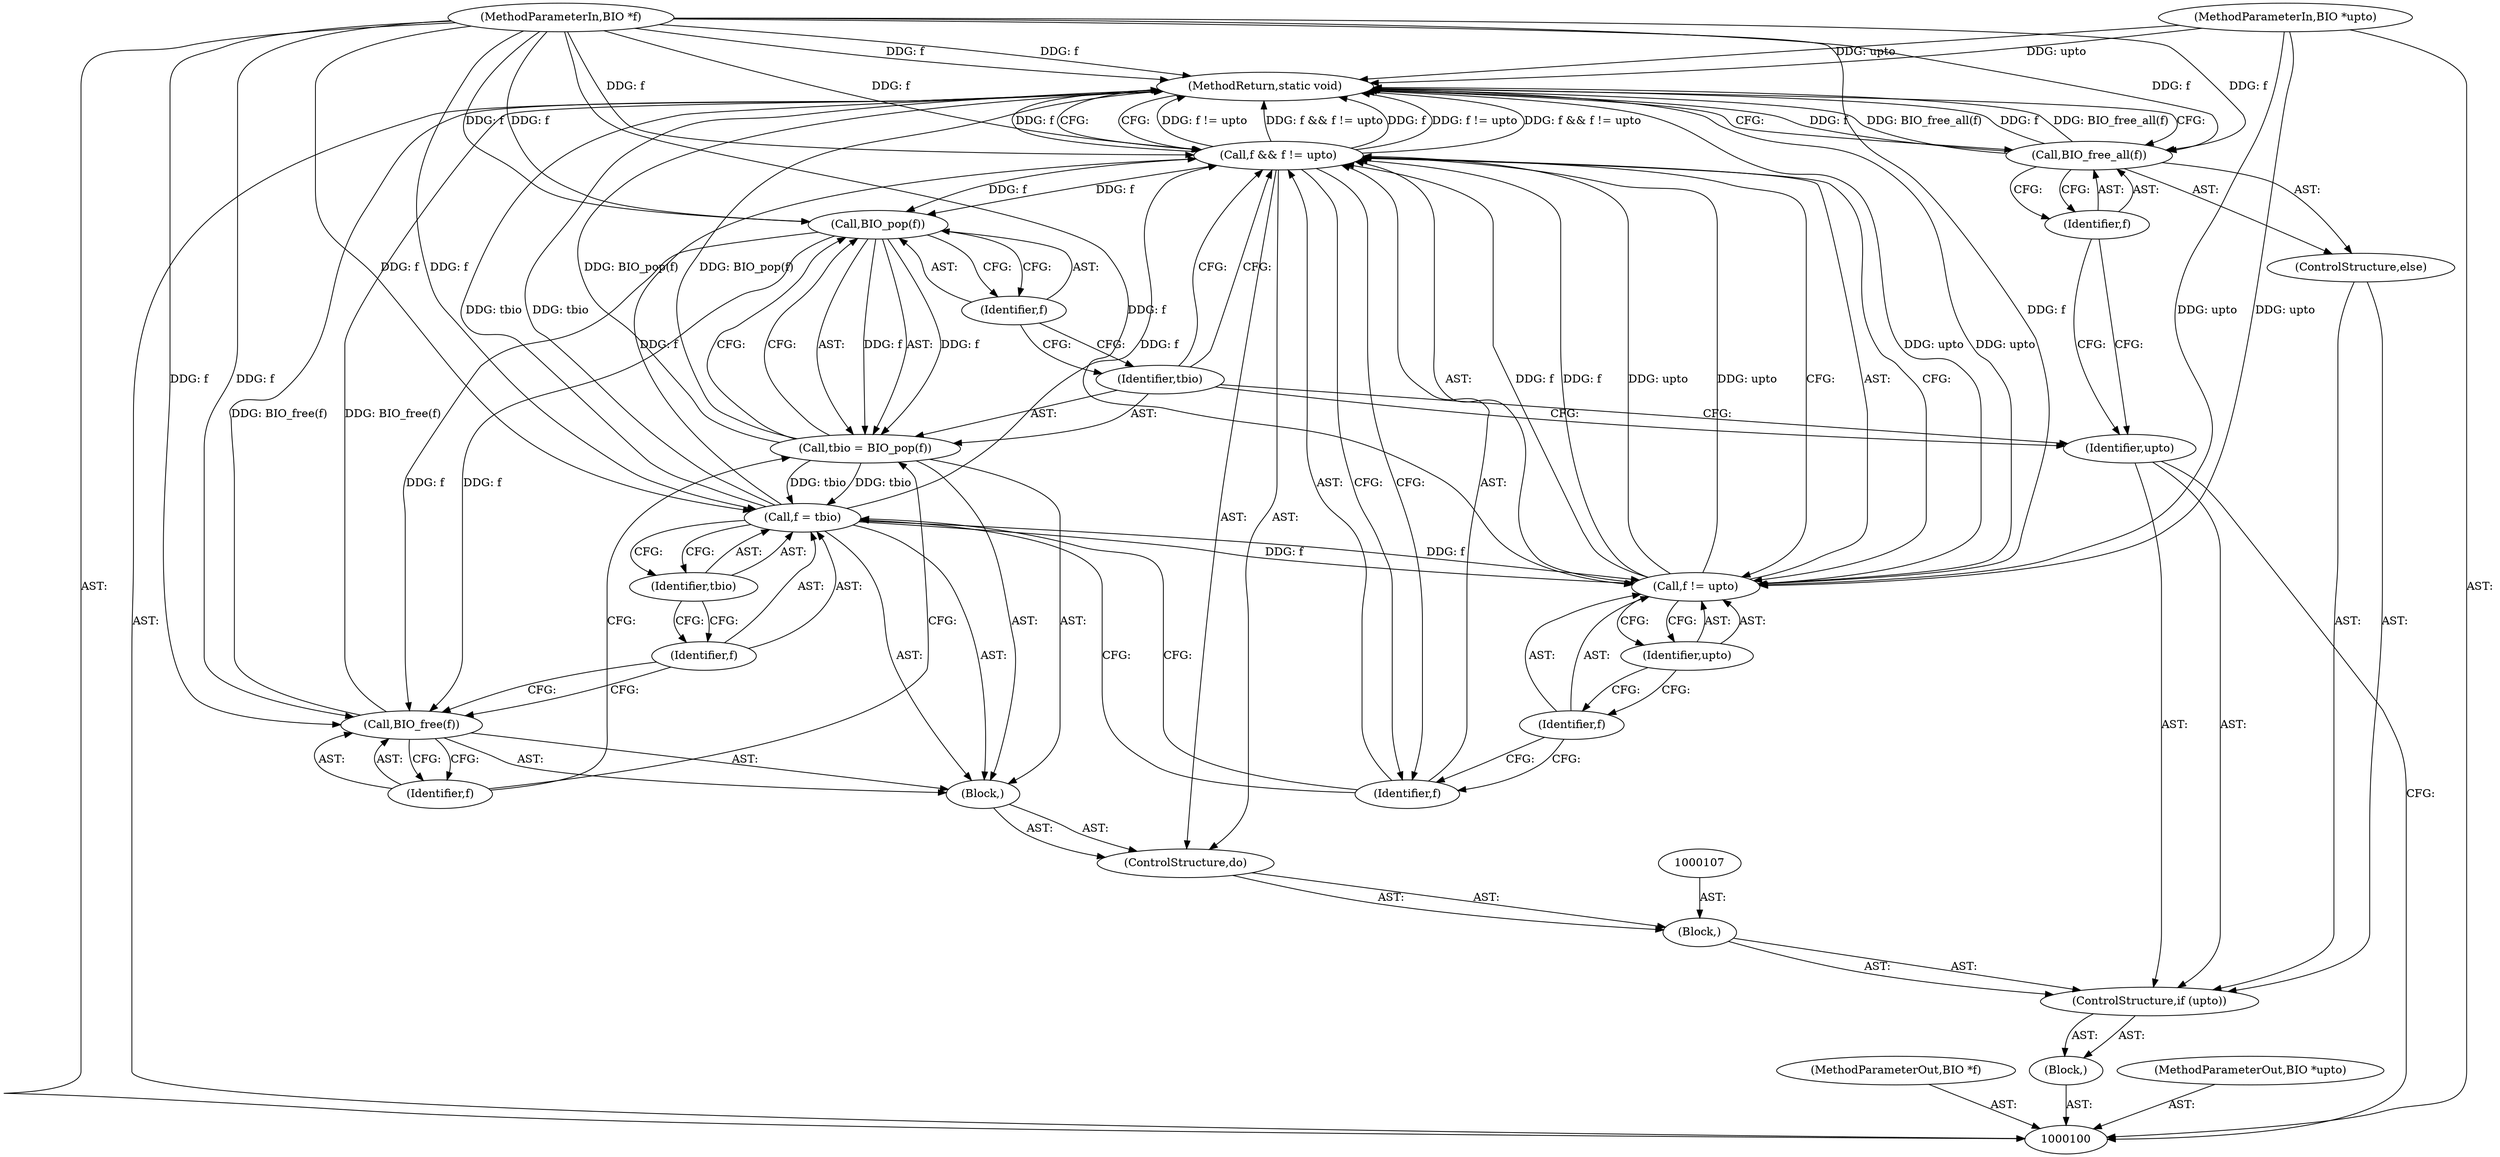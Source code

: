 digraph "0_openssl_cd30f03ac5bf2962f44bd02ae8d88245dff2f12c_1" {
"1000127" [label="(MethodReturn,static void)"];
"1000101" [label="(MethodParameterIn,BIO *f)"];
"1000159" [label="(MethodParameterOut,BIO *f)"];
"1000102" [label="(MethodParameterIn,BIO *upto)"];
"1000160" [label="(MethodParameterOut,BIO *upto)"];
"1000116" [label="(Call,f = tbio)"];
"1000117" [label="(Identifier,f)"];
"1000118" [label="(Identifier,tbio)"];
"1000121" [label="(Call,f != upto)"];
"1000122" [label="(Identifier,f)"];
"1000123" [label="(Identifier,upto)"];
"1000119" [label="(Call,f && f != upto)"];
"1000120" [label="(Identifier,f)"];
"1000124" [label="(ControlStructure,else)"];
"1000126" [label="(Identifier,f)"];
"1000125" [label="(Call,BIO_free_all(f))"];
"1000103" [label="(Block,)"];
"1000104" [label="(ControlStructure,if (upto))"];
"1000105" [label="(Identifier,upto)"];
"1000106" [label="(Block,)"];
"1000108" [label="(ControlStructure,do)"];
"1000109" [label="(Block,)"];
"1000112" [label="(Call,BIO_pop(f))"];
"1000113" [label="(Identifier,f)"];
"1000110" [label="(Call,tbio = BIO_pop(f))"];
"1000111" [label="(Identifier,tbio)"];
"1000115" [label="(Identifier,f)"];
"1000114" [label="(Call,BIO_free(f))"];
"1000127" -> "1000100"  [label="AST: "];
"1000127" -> "1000119"  [label="CFG: "];
"1000127" -> "1000125"  [label="CFG: "];
"1000125" -> "1000127"  [label="DDG: f"];
"1000125" -> "1000127"  [label="DDG: BIO_free_all(f)"];
"1000114" -> "1000127"  [label="DDG: BIO_free(f)"];
"1000121" -> "1000127"  [label="DDG: upto"];
"1000119" -> "1000127"  [label="DDG: f != upto"];
"1000119" -> "1000127"  [label="DDG: f && f != upto"];
"1000119" -> "1000127"  [label="DDG: f"];
"1000116" -> "1000127"  [label="DDG: tbio"];
"1000102" -> "1000127"  [label="DDG: upto"];
"1000110" -> "1000127"  [label="DDG: BIO_pop(f)"];
"1000101" -> "1000127"  [label="DDG: f"];
"1000101" -> "1000100"  [label="AST: "];
"1000101" -> "1000127"  [label="DDG: f"];
"1000101" -> "1000112"  [label="DDG: f"];
"1000101" -> "1000114"  [label="DDG: f"];
"1000101" -> "1000116"  [label="DDG: f"];
"1000101" -> "1000119"  [label="DDG: f"];
"1000101" -> "1000121"  [label="DDG: f"];
"1000101" -> "1000125"  [label="DDG: f"];
"1000159" -> "1000100"  [label="AST: "];
"1000102" -> "1000100"  [label="AST: "];
"1000102" -> "1000127"  [label="DDG: upto"];
"1000102" -> "1000121"  [label="DDG: upto"];
"1000160" -> "1000100"  [label="AST: "];
"1000116" -> "1000109"  [label="AST: "];
"1000116" -> "1000118"  [label="CFG: "];
"1000117" -> "1000116"  [label="AST: "];
"1000118" -> "1000116"  [label="AST: "];
"1000120" -> "1000116"  [label="CFG: "];
"1000116" -> "1000127"  [label="DDG: tbio"];
"1000110" -> "1000116"  [label="DDG: tbio"];
"1000101" -> "1000116"  [label="DDG: f"];
"1000116" -> "1000119"  [label="DDG: f"];
"1000116" -> "1000121"  [label="DDG: f"];
"1000117" -> "1000116"  [label="AST: "];
"1000117" -> "1000114"  [label="CFG: "];
"1000118" -> "1000117"  [label="CFG: "];
"1000118" -> "1000116"  [label="AST: "];
"1000118" -> "1000117"  [label="CFG: "];
"1000116" -> "1000118"  [label="CFG: "];
"1000121" -> "1000119"  [label="AST: "];
"1000121" -> "1000123"  [label="CFG: "];
"1000122" -> "1000121"  [label="AST: "];
"1000123" -> "1000121"  [label="AST: "];
"1000119" -> "1000121"  [label="CFG: "];
"1000121" -> "1000127"  [label="DDG: upto"];
"1000121" -> "1000119"  [label="DDG: f"];
"1000121" -> "1000119"  [label="DDG: upto"];
"1000116" -> "1000121"  [label="DDG: f"];
"1000101" -> "1000121"  [label="DDG: f"];
"1000102" -> "1000121"  [label="DDG: upto"];
"1000122" -> "1000121"  [label="AST: "];
"1000122" -> "1000120"  [label="CFG: "];
"1000123" -> "1000122"  [label="CFG: "];
"1000123" -> "1000121"  [label="AST: "];
"1000123" -> "1000122"  [label="CFG: "];
"1000121" -> "1000123"  [label="CFG: "];
"1000119" -> "1000108"  [label="AST: "];
"1000119" -> "1000120"  [label="CFG: "];
"1000119" -> "1000121"  [label="CFG: "];
"1000120" -> "1000119"  [label="AST: "];
"1000121" -> "1000119"  [label="AST: "];
"1000111" -> "1000119"  [label="CFG: "];
"1000127" -> "1000119"  [label="CFG: "];
"1000119" -> "1000127"  [label="DDG: f != upto"];
"1000119" -> "1000127"  [label="DDG: f && f != upto"];
"1000119" -> "1000127"  [label="DDG: f"];
"1000119" -> "1000112"  [label="DDG: f"];
"1000116" -> "1000119"  [label="DDG: f"];
"1000121" -> "1000119"  [label="DDG: f"];
"1000121" -> "1000119"  [label="DDG: upto"];
"1000101" -> "1000119"  [label="DDG: f"];
"1000120" -> "1000119"  [label="AST: "];
"1000120" -> "1000116"  [label="CFG: "];
"1000122" -> "1000120"  [label="CFG: "];
"1000119" -> "1000120"  [label="CFG: "];
"1000124" -> "1000104"  [label="AST: "];
"1000125" -> "1000124"  [label="AST: "];
"1000126" -> "1000125"  [label="AST: "];
"1000126" -> "1000105"  [label="CFG: "];
"1000125" -> "1000126"  [label="CFG: "];
"1000125" -> "1000124"  [label="AST: "];
"1000125" -> "1000126"  [label="CFG: "];
"1000126" -> "1000125"  [label="AST: "];
"1000127" -> "1000125"  [label="CFG: "];
"1000125" -> "1000127"  [label="DDG: f"];
"1000125" -> "1000127"  [label="DDG: BIO_free_all(f)"];
"1000101" -> "1000125"  [label="DDG: f"];
"1000103" -> "1000100"  [label="AST: "];
"1000104" -> "1000103"  [label="AST: "];
"1000104" -> "1000103"  [label="AST: "];
"1000105" -> "1000104"  [label="AST: "];
"1000106" -> "1000104"  [label="AST: "];
"1000124" -> "1000104"  [label="AST: "];
"1000105" -> "1000104"  [label="AST: "];
"1000105" -> "1000100"  [label="CFG: "];
"1000111" -> "1000105"  [label="CFG: "];
"1000126" -> "1000105"  [label="CFG: "];
"1000106" -> "1000104"  [label="AST: "];
"1000107" -> "1000106"  [label="AST: "];
"1000108" -> "1000106"  [label="AST: "];
"1000108" -> "1000106"  [label="AST: "];
"1000109" -> "1000108"  [label="AST: "];
"1000119" -> "1000108"  [label="AST: "];
"1000109" -> "1000108"  [label="AST: "];
"1000110" -> "1000109"  [label="AST: "];
"1000114" -> "1000109"  [label="AST: "];
"1000116" -> "1000109"  [label="AST: "];
"1000112" -> "1000110"  [label="AST: "];
"1000112" -> "1000113"  [label="CFG: "];
"1000113" -> "1000112"  [label="AST: "];
"1000110" -> "1000112"  [label="CFG: "];
"1000112" -> "1000110"  [label="DDG: f"];
"1000119" -> "1000112"  [label="DDG: f"];
"1000101" -> "1000112"  [label="DDG: f"];
"1000112" -> "1000114"  [label="DDG: f"];
"1000113" -> "1000112"  [label="AST: "];
"1000113" -> "1000111"  [label="CFG: "];
"1000112" -> "1000113"  [label="CFG: "];
"1000110" -> "1000109"  [label="AST: "];
"1000110" -> "1000112"  [label="CFG: "];
"1000111" -> "1000110"  [label="AST: "];
"1000112" -> "1000110"  [label="AST: "];
"1000115" -> "1000110"  [label="CFG: "];
"1000110" -> "1000127"  [label="DDG: BIO_pop(f)"];
"1000112" -> "1000110"  [label="DDG: f"];
"1000110" -> "1000116"  [label="DDG: tbio"];
"1000111" -> "1000110"  [label="AST: "];
"1000111" -> "1000105"  [label="CFG: "];
"1000111" -> "1000119"  [label="CFG: "];
"1000113" -> "1000111"  [label="CFG: "];
"1000115" -> "1000114"  [label="AST: "];
"1000115" -> "1000110"  [label="CFG: "];
"1000114" -> "1000115"  [label="CFG: "];
"1000114" -> "1000109"  [label="AST: "];
"1000114" -> "1000115"  [label="CFG: "];
"1000115" -> "1000114"  [label="AST: "];
"1000117" -> "1000114"  [label="CFG: "];
"1000114" -> "1000127"  [label="DDG: BIO_free(f)"];
"1000112" -> "1000114"  [label="DDG: f"];
"1000101" -> "1000114"  [label="DDG: f"];
}
